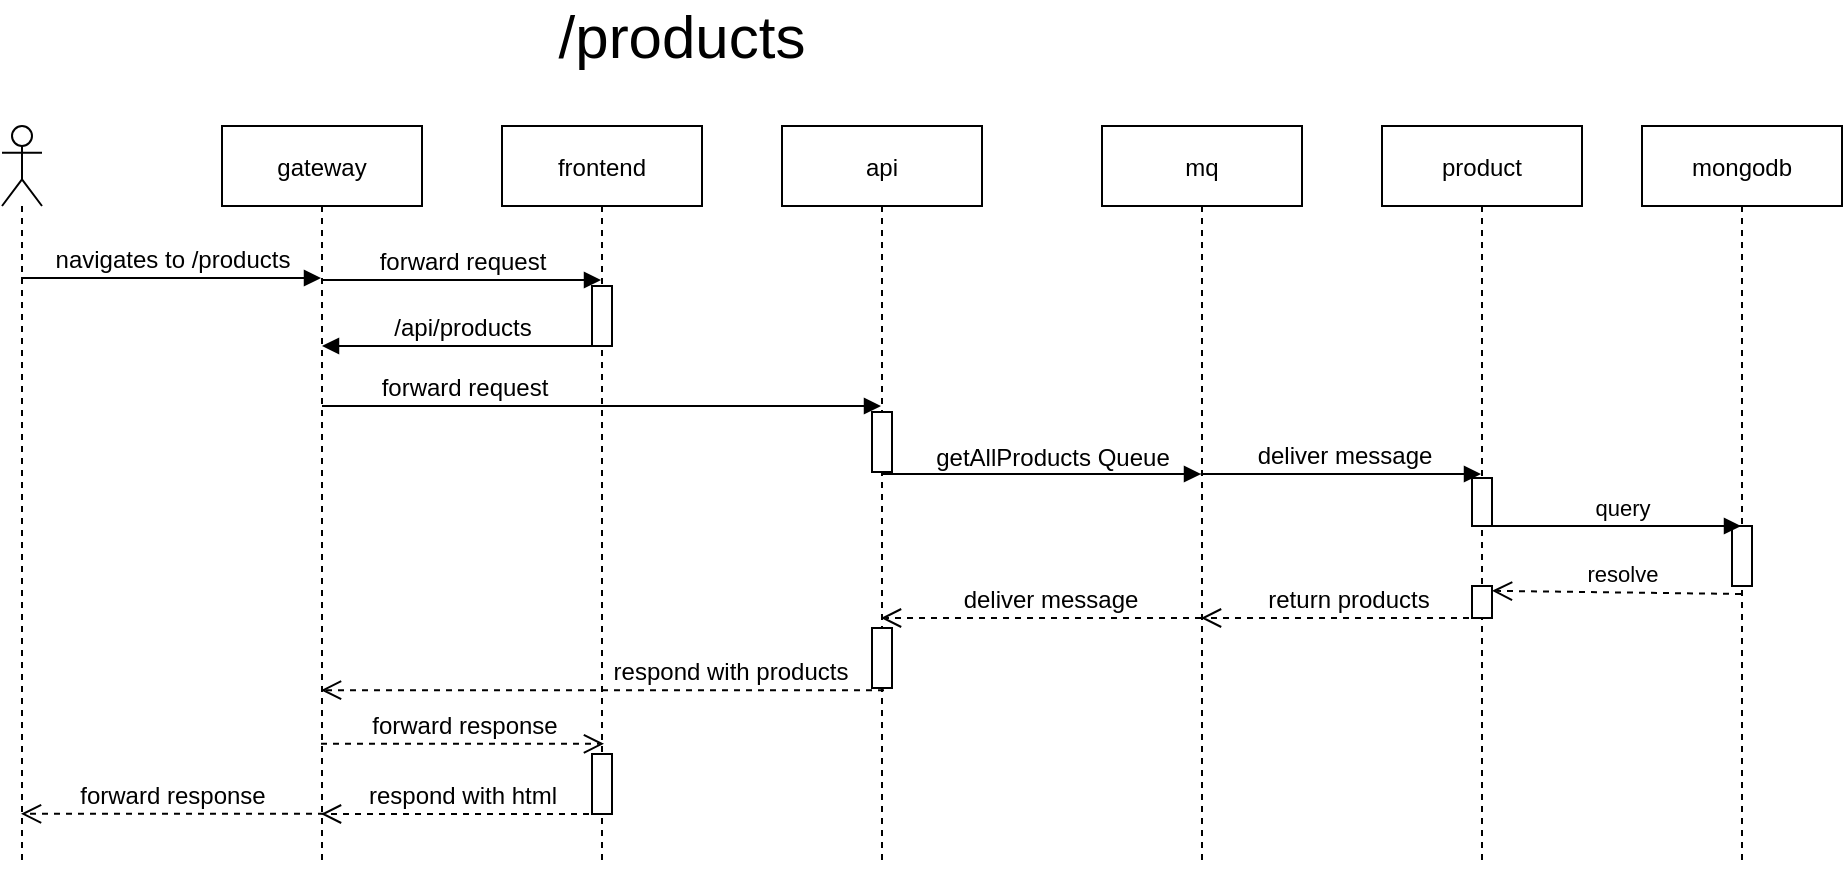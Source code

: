 <mxfile version="16.5.5" type="github">
  <diagram id="kgpKYQtTHZ0yAKxKKP6v" name="Page-1">
    <mxGraphModel dx="3729" dy="1113" grid="1" gridSize="10" guides="1" tooltips="1" connect="1" arrows="1" fold="1" page="1" pageScale="1" pageWidth="900" pageHeight="1600" math="0" shadow="0">
      <root>
        <mxCell id="0" />
        <mxCell id="1" parent="0" />
        <mxCell id="qr6tpuGKucQjqDc1vl8H-19" value="return products" style="html=1;verticalAlign=bottom;endArrow=open;dashed=1;endSize=8;rounded=0;fontSize=12;" parent="1" edge="1">
          <mxGeometry x="-0.048" relative="1" as="geometry">
            <mxPoint x="-1060.5" y="406" as="targetPoint" />
            <mxPoint x="-920.5" y="406" as="sourcePoint" />
            <mxPoint as="offset" />
          </mxGeometry>
        </mxCell>
        <mxCell id="qr6tpuGKucQjqDc1vl8H-2" value="gateway" style="shape=umlLifeline;perimeter=lifelinePerimeter;container=1;collapsible=0;recursiveResize=0;rounded=0;shadow=0;strokeWidth=1;" parent="1" vertex="1">
          <mxGeometry x="-1550" y="160" width="100" height="370" as="geometry" />
        </mxCell>
        <mxCell id="qr6tpuGKucQjqDc1vl8H-4" value="" style="shape=umlLifeline;participant=umlActor;perimeter=lifelinePerimeter;whiteSpace=wrap;html=1;container=1;collapsible=0;recursiveResize=0;verticalAlign=top;spacingTop=36;outlineConnect=0;" parent="1" vertex="1">
          <mxGeometry x="-1660" y="160" width="20" height="370" as="geometry" />
        </mxCell>
        <mxCell id="qr6tpuGKucQjqDc1vl8H-5" value="/products" style="text;html=1;strokeColor=none;fillColor=none;align=center;verticalAlign=middle;whiteSpace=wrap;rounded=0;fontSize=30;" parent="1" vertex="1">
          <mxGeometry x="-1350" y="100" width="60" height="30" as="geometry" />
        </mxCell>
        <mxCell id="qr6tpuGKucQjqDc1vl8H-6" value="frontend" style="shape=umlLifeline;perimeter=lifelinePerimeter;container=1;collapsible=0;recursiveResize=0;rounded=0;shadow=0;strokeWidth=1;" parent="1" vertex="1">
          <mxGeometry x="-1410" y="160" width="100" height="370" as="geometry" />
        </mxCell>
        <mxCell id="qr6tpuGKucQjqDc1vl8H-25" value="" style="html=1;points=[];perimeter=orthogonalPerimeter;fontSize=12;" parent="qr6tpuGKucQjqDc1vl8H-6" vertex="1">
          <mxGeometry x="45" y="314" width="10" height="30" as="geometry" />
        </mxCell>
        <mxCell id="qr6tpuGKucQjqDc1vl8H-26" value="" style="html=1;points=[];perimeter=orthogonalPerimeter;fontSize=12;" parent="qr6tpuGKucQjqDc1vl8H-6" vertex="1">
          <mxGeometry x="45" y="80" width="10" height="30" as="geometry" />
        </mxCell>
        <mxCell id="qr6tpuGKucQjqDc1vl8H-8" value="navigates to /products" style="html=1;verticalAlign=bottom;endArrow=block;rounded=0;fontSize=12;" parent="1" edge="1">
          <mxGeometry width="80" relative="1" as="geometry">
            <mxPoint x="-1650.5" y="236" as="sourcePoint" />
            <mxPoint x="-1500.5" y="236" as="targetPoint" />
            <Array as="points">
              <mxPoint x="-1610" y="236" />
            </Array>
          </mxGeometry>
        </mxCell>
        <mxCell id="qr6tpuGKucQjqDc1vl8H-9" value="forward request" style="html=1;verticalAlign=bottom;endArrow=block;rounded=0;fontSize=12;" parent="1" edge="1">
          <mxGeometry width="80" relative="1" as="geometry">
            <mxPoint x="-1500.5" y="237" as="sourcePoint" />
            <mxPoint x="-1360.5" y="237" as="targetPoint" />
            <Array as="points">
              <mxPoint x="-1420" y="237" />
            </Array>
          </mxGeometry>
        </mxCell>
        <mxCell id="qr6tpuGKucQjqDc1vl8H-10" value="api" style="shape=umlLifeline;perimeter=lifelinePerimeter;container=1;collapsible=0;recursiveResize=0;rounded=0;shadow=0;strokeWidth=1;" parent="1" vertex="1">
          <mxGeometry x="-1270" y="160" width="100" height="370" as="geometry" />
        </mxCell>
        <mxCell id="qr6tpuGKucQjqDc1vl8H-29" value="" style="html=1;points=[];perimeter=orthogonalPerimeter;fontSize=30;" parent="qr6tpuGKucQjqDc1vl8H-10" vertex="1">
          <mxGeometry x="45" y="143" width="10" height="30" as="geometry" />
        </mxCell>
        <mxCell id="qr6tpuGKucQjqDc1vl8H-33" value="" style="html=1;points=[];perimeter=orthogonalPerimeter;fontSize=30;" parent="qr6tpuGKucQjqDc1vl8H-10" vertex="1">
          <mxGeometry x="45" y="251" width="10" height="30" as="geometry" />
        </mxCell>
        <mxCell id="qr6tpuGKucQjqDc1vl8H-11" value="/api/products" style="html=1;verticalAlign=bottom;endArrow=block;rounded=0;fontSize=12;" parent="1" source="qr6tpuGKucQjqDc1vl8H-6" target="qr6tpuGKucQjqDc1vl8H-2" edge="1">
          <mxGeometry width="80" relative="1" as="geometry">
            <mxPoint x="-1350" y="340" as="sourcePoint" />
            <mxPoint x="-1430" y="340" as="targetPoint" />
            <Array as="points">
              <mxPoint x="-1430" y="270" />
            </Array>
          </mxGeometry>
        </mxCell>
        <mxCell id="qr6tpuGKucQjqDc1vl8H-12" value="forward request" style="html=1;verticalAlign=bottom;endArrow=block;rounded=0;fontSize=12;" parent="1" source="qr6tpuGKucQjqDc1vl8H-2" target="qr6tpuGKucQjqDc1vl8H-10" edge="1">
          <mxGeometry x="-0.496" width="80" relative="1" as="geometry">
            <mxPoint x="-1430" y="340" as="sourcePoint" />
            <mxPoint x="-1350" y="340" as="targetPoint" />
            <Array as="points">
              <mxPoint x="-1410" y="300" />
            </Array>
            <mxPoint as="offset" />
          </mxGeometry>
        </mxCell>
        <mxCell id="qr6tpuGKucQjqDc1vl8H-13" value="mq" style="shape=umlLifeline;perimeter=lifelinePerimeter;container=1;collapsible=0;recursiveResize=0;rounded=0;shadow=0;strokeWidth=1;" parent="1" vertex="1">
          <mxGeometry x="-1110" y="160" width="100" height="370" as="geometry" />
        </mxCell>
        <mxCell id="qr6tpuGKucQjqDc1vl8H-14" value="getAllProducts Queue" style="html=1;verticalAlign=bottom;endArrow=block;rounded=0;fontSize=12;" parent="1" edge="1">
          <mxGeometry x="0.06" y="-1" width="80" relative="1" as="geometry">
            <mxPoint x="-1220" y="334" as="sourcePoint" />
            <mxPoint x="-1060.5" y="334" as="targetPoint" />
            <Array as="points">
              <mxPoint x="-1160" y="334" />
            </Array>
            <mxPoint as="offset" />
          </mxGeometry>
        </mxCell>
        <mxCell id="qr6tpuGKucQjqDc1vl8H-15" value="product" style="shape=umlLifeline;perimeter=lifelinePerimeter;container=1;collapsible=0;recursiveResize=0;rounded=0;shadow=0;strokeWidth=1;" parent="1" vertex="1">
          <mxGeometry x="-970" y="160" width="100" height="370" as="geometry" />
        </mxCell>
        <mxCell id="qr6tpuGKucQjqDc1vl8H-17" value="" style="html=1;points=[];perimeter=orthogonalPerimeter;fontSize=12;" parent="qr6tpuGKucQjqDc1vl8H-15" vertex="1">
          <mxGeometry x="45" y="176" width="10" height="24" as="geometry" />
        </mxCell>
        <mxCell id="0QWHYP2Z4MqOzm-gQYaC-5" value="" style="html=1;points=[];perimeter=orthogonalPerimeter;fontSize=12;" vertex="1" parent="qr6tpuGKucQjqDc1vl8H-15">
          <mxGeometry x="45" y="230" width="10" height="16" as="geometry" />
        </mxCell>
        <mxCell id="qr6tpuGKucQjqDc1vl8H-16" value="deliver message" style="html=1;verticalAlign=bottom;endArrow=block;rounded=0;fontSize=12;" parent="1" edge="1">
          <mxGeometry x="0.008" width="80" relative="1" as="geometry">
            <mxPoint x="-1060.676" y="334" as="sourcePoint" />
            <mxPoint x="-920.5" y="334" as="targetPoint" />
            <Array as="points">
              <mxPoint x="-1040" y="334" />
            </Array>
            <mxPoint x="1" as="offset" />
          </mxGeometry>
        </mxCell>
        <mxCell id="qr6tpuGKucQjqDc1vl8H-20" value="deliver message" style="html=1;verticalAlign=bottom;endArrow=open;dashed=1;endSize=8;rounded=0;fontSize=12;" parent="1" edge="1">
          <mxGeometry x="-0.048" relative="1" as="geometry">
            <mxPoint x="-1220.5" y="406" as="targetPoint" />
            <mxPoint x="-1060.5" y="406" as="sourcePoint" />
            <mxPoint as="offset" />
            <Array as="points">
              <mxPoint x="-1160" y="406" />
            </Array>
          </mxGeometry>
        </mxCell>
        <mxCell id="qr6tpuGKucQjqDc1vl8H-21" value="respond with products" style="html=1;verticalAlign=bottom;endArrow=open;dashed=1;endSize=8;rounded=0;fontSize=12;exitX=0.51;exitY=0.627;exitDx=0;exitDy=0;exitPerimeter=0;" parent="1" edge="1">
          <mxGeometry x="-0.454" relative="1" as="geometry">
            <mxPoint x="-1500.5" y="442.1" as="targetPoint" />
            <mxPoint x="-1219" y="442.1" as="sourcePoint" />
            <mxPoint as="offset" />
            <Array as="points" />
          </mxGeometry>
        </mxCell>
        <mxCell id="qr6tpuGKucQjqDc1vl8H-22" value="forward response" style="html=1;verticalAlign=bottom;endArrow=open;dashed=1;endSize=8;rounded=0;fontSize=12;entryX=0.51;entryY=0.613;entryDx=0;entryDy=0;entryPerimeter=0;" parent="1" edge="1">
          <mxGeometry relative="1" as="geometry">
            <mxPoint x="-1500.5" y="468.9" as="sourcePoint" />
            <mxPoint x="-1359" y="468.9" as="targetPoint" />
          </mxGeometry>
        </mxCell>
        <mxCell id="qr6tpuGKucQjqDc1vl8H-23" value="respond with html" style="html=1;verticalAlign=bottom;endArrow=open;dashed=1;endSize=8;rounded=0;fontSize=12;" parent="1" edge="1">
          <mxGeometry relative="1" as="geometry">
            <mxPoint x="-1360.5" y="504" as="sourcePoint" />
            <mxPoint x="-1500.5" y="504" as="targetPoint" />
            <Array as="points">
              <mxPoint x="-1420" y="504" />
            </Array>
          </mxGeometry>
        </mxCell>
        <mxCell id="qr6tpuGKucQjqDc1vl8H-27" value="forward response" style="html=1;verticalAlign=bottom;endArrow=open;dashed=1;endSize=8;rounded=0;fontSize=12;exitX=0.51;exitY=0.813;exitDx=0;exitDy=0;exitPerimeter=0;" parent="1" edge="1">
          <mxGeometry relative="1" as="geometry">
            <mxPoint x="-1499" y="503.9" as="sourcePoint" />
            <mxPoint x="-1650.5" y="503.9" as="targetPoint" />
          </mxGeometry>
        </mxCell>
        <mxCell id="0QWHYP2Z4MqOzm-gQYaC-1" value="mongodb" style="shape=umlLifeline;perimeter=lifelinePerimeter;container=1;collapsible=0;recursiveResize=0;rounded=0;shadow=0;strokeWidth=1;" vertex="1" parent="1">
          <mxGeometry x="-840" y="160" width="100" height="370" as="geometry" />
        </mxCell>
        <mxCell id="0QWHYP2Z4MqOzm-gQYaC-2" value="" style="html=1;points=[];perimeter=orthogonalPerimeter;fontSize=12;" vertex="1" parent="0QWHYP2Z4MqOzm-gQYaC-1">
          <mxGeometry x="45" y="200" width="10" height="30" as="geometry" />
        </mxCell>
        <mxCell id="0QWHYP2Z4MqOzm-gQYaC-6" value="resolve" style="html=1;verticalAlign=bottom;endArrow=open;dashed=1;endSize=8;rounded=0;entryX=1;entryY=0.15;entryDx=0;entryDy=0;entryPerimeter=0;" edge="1" parent="1" target="0QWHYP2Z4MqOzm-gQYaC-5">
          <mxGeometry x="-0.044" relative="1" as="geometry">
            <mxPoint x="-790.5" y="394" as="sourcePoint" />
            <mxPoint x="-1000" y="401" as="targetPoint" />
            <mxPoint as="offset" />
          </mxGeometry>
        </mxCell>
        <mxCell id="0QWHYP2Z4MqOzm-gQYaC-8" value="query" style="html=1;verticalAlign=bottom;endArrow=block;rounded=0;" edge="1" parent="1" source="qr6tpuGKucQjqDc1vl8H-15" target="0QWHYP2Z4MqOzm-gQYaC-1">
          <mxGeometry x="0.084" width="80" relative="1" as="geometry">
            <mxPoint x="-870" y="510" as="sourcePoint" />
            <mxPoint x="-790" y="510" as="targetPoint" />
            <Array as="points">
              <mxPoint x="-880" y="360" />
              <mxPoint x="-820" y="360" />
            </Array>
            <mxPoint as="offset" />
          </mxGeometry>
        </mxCell>
      </root>
    </mxGraphModel>
  </diagram>
</mxfile>
